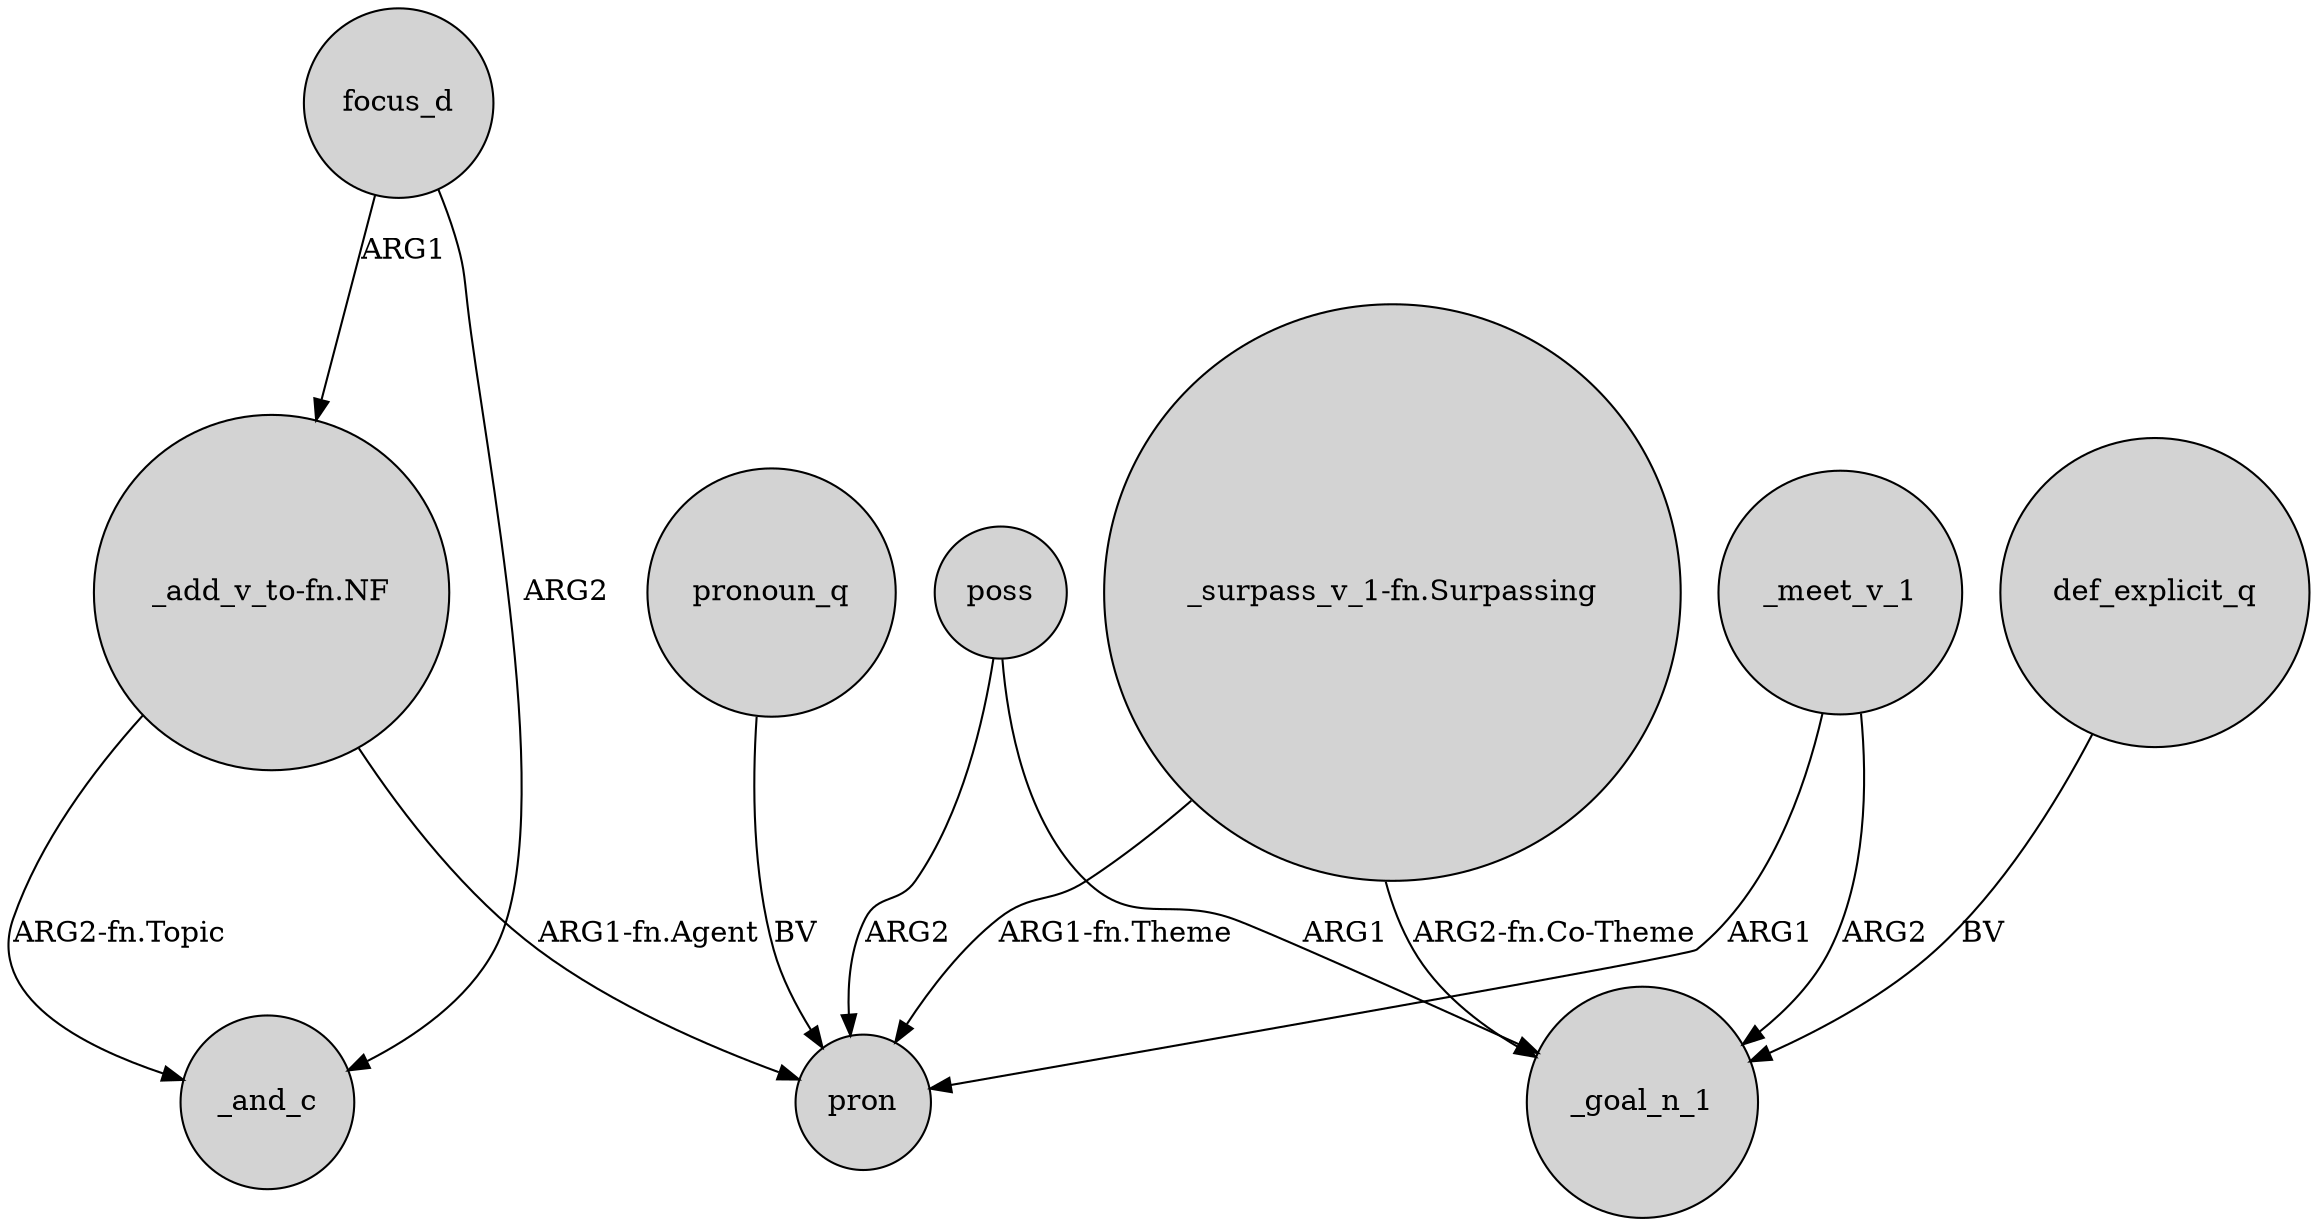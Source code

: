 digraph {
	node [shape=circle style=filled]
	"_surpass_v_1-fn.Surpassing" -> pron [label="ARG1-fn.Theme"]
	focus_d -> "_add_v_to-fn.NF" [label=ARG1]
	"_add_v_to-fn.NF" -> _and_c [label="ARG2-fn.Topic"]
	pronoun_q -> pron [label=BV]
	poss -> _goal_n_1 [label=ARG1]
	poss -> pron [label=ARG2]
	def_explicit_q -> _goal_n_1 [label=BV]
	focus_d -> _and_c [label=ARG2]
	"_add_v_to-fn.NF" -> pron [label="ARG1-fn.Agent"]
	_meet_v_1 -> pron [label=ARG1]
	"_surpass_v_1-fn.Surpassing" -> _goal_n_1 [label="ARG2-fn.Co-Theme"]
	_meet_v_1 -> _goal_n_1 [label=ARG2]
}
